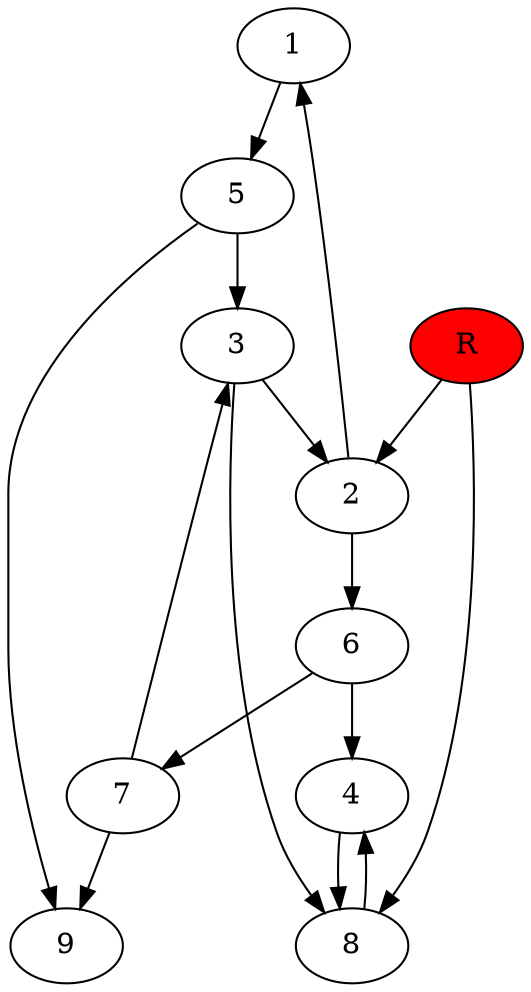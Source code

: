 digraph prb77214 {
	1
	2
	3
	4
	5
	6
	7
	8
	R [fillcolor="#ff0000" style=filled]
	1 -> 5
	2 -> 1
	2 -> 6
	3 -> 2
	3 -> 8
	4 -> 8
	5 -> 3
	5 -> 9
	6 -> 4
	6 -> 7
	7 -> 3
	7 -> 9
	8 -> 4
	R -> 2
	R -> 8
}
